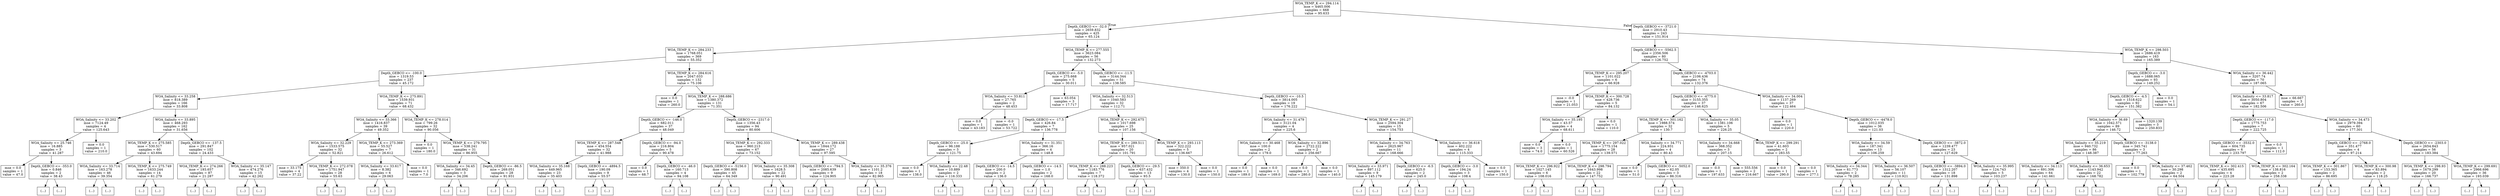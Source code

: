 digraph Tree {
node [shape=box] ;
0 [label="WOA_TEMP_K <= 294.114\nmse = 4465.006\nsamples = 668\nvalue = 95.633"] ;
1 [label="Depth_GEBCO <= -32.0\nmse = 2659.832\nsamples = 425\nvalue = 65.124"] ;
0 -> 1 [labeldistance=2.5, labelangle=45, headlabel="True"] ;
2 [label="WOA_TEMP_K <= 284.233\nmse = 1768.051\nsamples = 369\nvalue = 55.352"] ;
1 -> 2 ;
3 [label="Depth_GEBCO <= -100.0\nmse = 1319.53\nsamples = 237\nvalue = 45.172"] ;
2 -> 3 ;
4 [label="WOA_Salinity <= 33.258\nmse = 818.389\nsamples = 166\nvalue = 33.808"] ;
3 -> 4 ;
5 [label="WOA_Salinity <= 33.202\nmse = 7124.49\nsamples = 4\nvalue = 125.643"] ;
4 -> 5 ;
6 [label="WOA_Salinity <= 25.746\nmse = 16.885\nsamples = 3\nvalue = 41.287"] ;
5 -> 6 ;
7 [label="mse = 0.0\nsamples = 1\nvalue = 47.0"] ;
6 -> 7 ;
8 [label="Depth_GEBCO <= -353.0\nmse = 0.846\nsamples = 2\nvalue = 38.43"] ;
6 -> 8 ;
9 [label="(...)"] ;
8 -> 9 ;
10 [label="(...)"] ;
8 -> 10 ;
11 [label="mse = 0.0\nsamples = 1\nvalue = 210.0"] ;
5 -> 11 ;
12 [label="WOA_Salinity <= 33.895\nmse = 468.293\nsamples = 162\nvalue = 31.656"] ;
4 -> 12 ;
13 [label="WOA_TEMP_K <= 275.585\nmse = 530.517\nsamples = 60\nvalue = 43.694"] ;
12 -> 13 ;
14 [label="WOA_Salinity <= 33.714\nmse = 163.278\nsamples = 46\nvalue = 39.354"] ;
13 -> 14 ;
15 [label="(...)"] ;
14 -> 15 ;
54 [label="(...)"] ;
14 -> 54 ;
99 [label="WOA_TEMP_K <= 275.749\nmse = 1633.244\nsamples = 14\nvalue = 61.279"] ;
13 -> 99 ;
100 [label="(...)"] ;
99 -> 100 ;
101 [label="(...)"] ;
99 -> 101 ;
126 [label="Depth_GEBCO <= -137.5\nmse = 291.847\nsamples = 102\nvalue = 24.433"] ;
12 -> 126 ;
127 [label="WOA_TEMP_K <= 274.266\nmse = 193.657\nsamples = 87\nvalue = 21.287"] ;
126 -> 127 ;
128 [label="(...)"] ;
127 -> 128 ;
141 [label="(...)"] ;
127 -> 141 ;
242 [label="WOA_Salinity <= 35.147\nmse = 474.276\nsamples = 15\nvalue = 42.262"] ;
126 -> 242 ;
243 [label="(...)"] ;
242 -> 243 ;
252 [label="(...)"] ;
242 -> 252 ;
267 [label="WOA_TEMP_K <= 275.891\nmse = 1539.931\nsamples = 71\nvalue = 68.432"] ;
3 -> 267 ;
268 [label="WOA_Salinity <= 33.366\nmse = 1416.837\nsamples = 39\nvalue = 49.352"] ;
267 -> 268 ;
269 [label="WOA_Salinity <= 32.229\nmse = 1533.575\nsamples = 32\nvalue = 52.821"] ;
268 -> 269 ;
270 [label="mse = 33.175\nsamples = 4\nvalue = 37.22"] ;
269 -> 270 ;
271 [label="WOA_TEMP_K <= 272.078\nmse = 1751.947\nsamples = 28\nvalue = 55.63"] ;
269 -> 271 ;
272 [label="(...)"] ;
271 -> 272 ;
277 [label="(...)"] ;
271 -> 277 ;
284 [label="WOA_TEMP_K <= 273.369\nmse = 55.527\nsamples = 7\nvalue = 26.612"] ;
268 -> 284 ;
285 [label="WOA_Salinity <= 33.617\nmse = 8.382\nsamples = 6\nvalue = 29.063"] ;
284 -> 285 ;
286 [label="(...)"] ;
285 -> 286 ;
289 [label="(...)"] ;
285 -> 289 ;
292 [label="mse = 0.0\nsamples = 1\nvalue = 7.0"] ;
284 -> 292 ;
293 [label="WOA_TEMP_K <= 278.014\nmse = 799.26\nsamples = 32\nvalue = 90.056"] ;
267 -> 293 ;
294 [label="mse = 0.0\nsamples = 1\nvalue = 180.0"] ;
293 -> 294 ;
295 [label="WOA_TEMP_K <= 279.795\nmse = 538.241\nsamples = 31\nvalue = 86.955"] ;
293 -> 295 ;
296 [label="WOA_Salinity <= 34.45\nmse = 346.692\nsamples = 3\nvalue = 34.206"] ;
295 -> 296 ;
297 [label="(...)"] ;
296 -> 297 ;
300 [label="(...)"] ;
296 -> 300 ;
301 [label="Depth_GEBCO <= -86.5\nmse = 269.051\nsamples = 28\nvalue = 91.931"] ;
295 -> 301 ;
302 [label="(...)"] ;
301 -> 302 ;
309 [label="(...)"] ;
301 -> 309 ;
332 [label="WOA_TEMP_K <= 284.616\nmse = 2047.033\nsamples = 132\nvalue = 75.106"] ;
2 -> 332 ;
333 [label="mse = 0.0\nsamples = 1\nvalue = 260.0"] ;
332 -> 333 ;
334 [label="WOA_TEMP_K <= 288.686\nmse = 1380.372\nsamples = 131\nvalue = 71.351"] ;
332 -> 334 ;
335 [label="Depth_GEBCO <= -146.0\nmse = 682.011\nsamples = 37\nvalue = 48.049"] ;
334 -> 335 ;
336 [label="WOA_TEMP_K <= 287.548\nmse = 454.554\nsamples = 32\nvalue = 41.988"] ;
335 -> 336 ;
337 [label="WOA_Salinity <= 35.168\nmse = 449.965\nsamples = 23\nvalue = 35.403"] ;
336 -> 337 ;
338 [label="(...)"] ;
337 -> 338 ;
357 [label="(...)"] ;
337 -> 357 ;
376 [label="Depth_GEBCO <= -4894.5\nmse = 190.09\nsamples = 9\nvalue = 55.57"] ;
336 -> 376 ;
377 [label="(...)"] ;
376 -> 377 ;
382 [label="(...)"] ;
376 -> 382 ;
393 [label="Depth_GEBCO <= -94.0\nmse = 216.804\nsamples = 5\nvalue = 90.478"] ;
335 -> 393 ;
394 [label="mse = 0.0\nsamples = 1\nvalue = 68.7"] ;
393 -> 394 ;
395 [label="Depth_GEBCO <= -46.0\nmse = 160.713\nsamples = 4\nvalue = 94.108"] ;
393 -> 395 ;
396 [label="(...)"] ;
395 -> 396 ;
397 [label="(...)"] ;
395 -> 397 ;
402 [label="Depth_GEBCO <= -2317.0\nmse = 1356.43\nsamples = 94\nvalue = 80.606"] ;
334 -> 402 ;
403 [label="WOA_TEMP_K <= 292.333\nmse = 960.213\nsamples = 67\nvalue = 73.152"] ;
402 -> 403 ;
404 [label="Depth_GEBCO <= -5156.0\nmse = 390.808\nsamples = 45\nvalue = 64.349"] ;
403 -> 404 ;
405 [label="(...)"] ;
404 -> 405 ;
410 [label="(...)"] ;
404 -> 410 ;
481 [label="WOA_Salinity <= 35.308\nmse = 1628.5\nsamples = 22\nvalue = 90.491"] ;
403 -> 481 ;
482 [label="(...)"] ;
481 -> 482 ;
483 [label="(...)"] ;
481 -> 483 ;
520 [label="WOA_TEMP_K <= 289.438\nmse = 1844.172\nsamples = 27\nvalue = 97.595"] ;
402 -> 520 ;
521 [label="Depth_GEBCO <= -794.5\nmse = 2085.639\nsamples = 9\nvalue = 124.905"] ;
520 -> 521 ;
522 [label="(...)"] ;
521 -> 522 ;
523 [label="(...)"] ;
521 -> 523 ;
536 [label="WOA_Salinity <= 35.376\nmse = 1101.2\nsamples = 18\nvalue = 82.965"] ;
520 -> 536 ;
537 [label="(...)"] ;
536 -> 537 ;
560 [label="(...)"] ;
536 -> 560 ;
563 [label="WOA_TEMP_K <= 277.555\nmse = 3623.084\nsamples = 56\nvalue = 132.273"] ;
1 -> 563 ;
564 [label="Depth_GEBCO <= -5.0\nmse = 275.668\nsamples = 5\nvalue = 30.011"] ;
563 -> 564 ;
565 [label="WOA_Salinity <= 33.811\nmse = 27.765\nsamples = 2\nvalue = 48.453"] ;
564 -> 565 ;
566 [label="mse = 0.0\nsamples = 1\nvalue = 43.183"] ;
565 -> 566 ;
567 [label="mse = -0.0\nsamples = 1\nvalue = 53.722"] ;
565 -> 567 ;
568 [label="mse = 63.054\nsamples = 3\nvalue = 17.717"] ;
564 -> 568 ;
569 [label="Depth_GEBCO <= -11.5\nmse = 3144.344\nsamples = 51\nvalue = 138.585"] ;
563 -> 569 ;
570 [label="WOA_Salinity <= 32.513\nmse = 1040.583\nsamples = 32\nvalue = 112.71"] ;
569 -> 570 ;
571 [label="Depth_GEBCO <= -17.5\nmse = 426.84\nsamples = 7\nvalue = 136.778"] ;
570 -> 571 ;
572 [label="Depth_GEBCO <= -25.0\nmse = 96.188\nsamples = 3\nvalue = 121.75"] ;
571 -> 572 ;
573 [label="mse = 0.0\nsamples = 1\nvalue = 138.0"] ;
572 -> 573 ;
574 [label="WOA_Salinity <= 22.48\nmse = 10.889\nsamples = 2\nvalue = 116.333"] ;
572 -> 574 ;
575 [label="(...)"] ;
574 -> 575 ;
576 [label="(...)"] ;
574 -> 576 ;
577 [label="WOA_Salinity <= 31.351\nmse = 366.16\nsamples = 4\nvalue = 148.8"] ;
571 -> 577 ;
578 [label="Depth_GEBCO <= -14.5\nmse = 200.0\nsamples = 2\nvalue = 136.0"] ;
577 -> 578 ;
579 [label="(...)"] ;
578 -> 579 ;
580 [label="(...)"] ;
578 -> 580 ;
581 [label="Depth_GEBCO <= -14.5\nmse = 1.0\nsamples = 2\nvalue = 168.0"] ;
577 -> 581 ;
582 [label="(...)"] ;
581 -> 582 ;
583 [label="(...)"] ;
581 -> 583 ;
584 [label="WOA_TEMP_K <= 292.675\nmse = 1017.698\nsamples = 25\nvalue = 107.156"] ;
570 -> 584 ;
585 [label="WOA_TEMP_K <= 289.511\nmse = 957.021\nsamples = 20\nvalue = 101.791"] ;
584 -> 585 ;
586 [label="WOA_TEMP_K <= 288.223\nmse = 1183.776\nsamples = 7\nvalue = 118.372"] ;
585 -> 586 ;
587 [label="(...)"] ;
586 -> 587 ;
594 [label="(...)"] ;
586 -> 594 ;
599 [label="Depth_GEBCO <= -29.5\nmse = 637.432\nsamples = 13\nvalue = 93.5"] ;
585 -> 599 ;
600 [label="(...)"] ;
599 -> 600 ;
601 [label="(...)"] ;
599 -> 601 ;
618 [label="WOA_TEMP_K <= 293.113\nmse = 322.222\nsamples = 5\nvalue = 136.667"] ;
584 -> 618 ;
619 [label="mse = 350.0\nsamples = 4\nvalue = 130.0"] ;
618 -> 619 ;
620 [label="mse = 0.0\nsamples = 1\nvalue = 150.0"] ;
618 -> 620 ;
621 [label="Depth_GEBCO <= -10.5\nmse = 3814.005\nsamples = 19\nvalue = 176.222"] ;
569 -> 621 ;
622 [label="WOA_Salinity <= 31.479\nmse = 3121.04\nsamples = 4\nvalue = 225.6"] ;
621 -> 622 ;
623 [label="WOA_Salinity <= 30.468\nmse = 100.0\nsamples = 2\nvalue = 179.0"] ;
622 -> 623 ;
624 [label="mse = 0.0\nsamples = 1\nvalue = 189.0"] ;
623 -> 624 ;
625 [label="mse = 0.0\nsamples = 1\nvalue = 169.0"] ;
623 -> 625 ;
626 [label="WOA_Salinity <= 32.896\nmse = 2722.222\nsamples = 2\nvalue = 256.667"] ;
622 -> 626 ;
627 [label="mse = 0.0\nsamples = 1\nvalue = 280.0"] ;
626 -> 627 ;
628 [label="mse = 0.0\nsamples = 1\nvalue = 140.0"] ;
626 -> 628 ;
629 [label="WOA_TEMP_K <= 291.27\nmse = 2594.304\nsamples = 15\nvalue = 154.753"] ;
621 -> 629 ;
630 [label="WOA_Salinity <= 34.763\nmse = 2625.967\nsamples = 11\nvalue = 168.666"] ;
629 -> 630 ;
631 [label="WOA_Salinity <= 33.971\nmse = 897.112\nsamples = 9\nvalue = 145.179"] ;
630 -> 631 ;
632 [label="(...)"] ;
631 -> 632 ;
643 [label="(...)"] ;
631 -> 643 ;
646 [label="Depth_GEBCO <= -6.5\nmse = 625.0\nsamples = 2\nvalue = 245.0"] ;
630 -> 646 ;
647 [label="(...)"] ;
646 -> 647 ;
648 [label="(...)"] ;
646 -> 648 ;
649 [label="WOA_Salinity <= 36.618\nmse = 402.222\nsamples = 4\nvalue = 115.333"] ;
629 -> 649 ;
650 [label="Depth_GEBCO <= -3.0\nmse = 194.24\nsamples = 3\nvalue = 108.4"] ;
649 -> 650 ;
651 [label="(...)"] ;
650 -> 651 ;
654 [label="(...)"] ;
650 -> 654 ;
655 [label="mse = 0.0\nsamples = 1\nvalue = 150.0"] ;
649 -> 655 ;
656 [label="Depth_GEBCO <= -3721.0\nmse = 2910.43\nsamples = 243\nvalue = 151.914"] ;
0 -> 656 [labeldistance=2.5, labelangle=-45, headlabel="False"] ;
657 [label="Depth_GEBCO <= -5562.5\nmse = 2356.506\nsamples = 80\nvalue = 126.752"] ;
656 -> 657 ;
658 [label="WOA_TEMP_K <= 295.207\nmse = 1101.022\nsamples = 6\nvalue = 66.928"] ;
657 -> 658 ;
659 [label="mse = -0.0\nsamples = 1\nvalue = 21.053"] ;
658 -> 659 ;
660 [label="WOA_TEMP_K <= 300.728\nmse = 428.736\nsamples = 5\nvalue = 84.132"] ;
658 -> 660 ;
661 [label="WOA_Salinity <= 35.195\nmse = 43.57\nsamples = 4\nvalue = 68.611"] ;
660 -> 661 ;
662 [label="mse = 0.0\nsamples = 3\nvalue = 74.0"] ;
661 -> 662 ;
663 [label="mse = 0.0\nsamples = 1\nvalue = 60.526"] ;
661 -> 663 ;
664 [label="mse = 0.0\nsamples = 1\nvalue = 110.0"] ;
660 -> 664 ;
665 [label="Depth_GEBCO <= -4703.0\nmse = 2106.436\nsamples = 74\nvalue = 132.376"] ;
657 -> 665 ;
666 [label="Depth_GEBCO <= -4775.0\nmse = 3155.355\nsamples = 37\nvalue = 146.625"] ;
665 -> 666 ;
667 [label="WOA_TEMP_K <= 301.162\nmse = 1988.574\nsamples = 32\nvalue = 130.7"] ;
666 -> 667 ;
668 [label="WOA_TEMP_K <= 297.022\nmse = 1775.154\nsamples = 28\nvalue = 139.571"] ;
667 -> 668 ;
669 [label="WOA_TEMP_K <= 296.922\nmse = 1027.145\nsamples = 6\nvalue = 108.016"] ;
668 -> 669 ;
670 [label="(...)"] ;
669 -> 670 ;
677 [label="(...)"] ;
669 -> 677 ;
680 [label="WOA_TEMP_K <= 298.794\nmse = 1643.998\nsamples = 22\nvalue = 147.752"] ;
668 -> 680 ;
681 [label="(...)"] ;
680 -> 681 ;
700 [label="(...)"] ;
680 -> 700 ;
723 [label="WOA_Salinity <= 34.771\nmse = 224.931\nsamples = 4\nvalue = 80.43"] ;
667 -> 723 ;
724 [label="mse = 0.0\nsamples = 1\nvalue = 51.0"] ;
723 -> 724 ;
725 [label="Depth_GEBCO <= -5052.0\nmse = 62.05\nsamples = 3\nvalue = 86.316"] ;
723 -> 725 ;
726 [label="(...)"] ;
725 -> 726 ;
727 [label="(...)"] ;
725 -> 727 ;
730 [label="WOA_Salinity <= 35.05\nmse = 1381.106\nsamples = 5\nvalue = 226.25"] ;
666 -> 730 ;
731 [label="WOA_Salinity <= 34.668\nmse = 368.352\nsamples = 3\nvalue = 207.15"] ;
730 -> 731 ;
732 [label="mse = -0.0\nsamples = 1\nvalue = 197.633"] ;
731 -> 732 ;
733 [label="mse = 555.556\nsamples = 2\nvalue = 216.667"] ;
731 -> 733 ;
734 [label="WOA_TEMP_K <= 299.291\nmse = 41.603\nsamples = 2\nvalue = 283.55"] ;
730 -> 734 ;
735 [label="mse = 0.0\nsamples = 1\nvalue = 290.0"] ;
734 -> 735 ;
736 [label="mse = 0.0\nsamples = 1\nvalue = 277.1"] ;
734 -> 736 ;
737 [label="WOA_Salinity <= 34.004\nmse = 1137.269\nsamples = 37\nvalue = 122.464"] ;
665 -> 737 ;
738 [label="mse = 0.0\nsamples = 1\nvalue = 220.0"] ;
737 -> 738 ;
739 [label="Depth_GEBCO <= -4478.0\nmse = 1012.035\nsamples = 36\nvalue = 121.03"] ;
737 -> 739 ;
740 [label="WOA_Salinity <= 34.59\nmse = 187.341\nsamples = 13\nvalue = 106.259"] ;
739 -> 740 ;
741 [label="WOA_Salinity <= 34.344\nmse = 61.773\nsamples = 2\nvalue = 78.285"] ;
740 -> 741 ;
742 [label="(...)"] ;
741 -> 742 ;
743 [label="(...)"] ;
741 -> 743 ;
744 [label="WOA_Salinity <= 36.507\nmse = 56.107\nsamples = 11\nvalue = 110.921"] ;
740 -> 744 ;
745 [label="(...)"] ;
744 -> 745 ;
754 [label="(...)"] ;
744 -> 754 ;
761 [label="Depth_GEBCO <= -3872.0\nmse = 1239.477\nsamples = 23\nvalue = 127.629"] ;
739 -> 761 ;
762 [label="Depth_GEBCO <= -3894.0\nmse = 1312.207\nsamples = 18\nvalue = 131.898"] ;
761 -> 762 ;
763 [label="(...)"] ;
762 -> 763 ;
796 [label="(...)"] ;
762 -> 796 ;
797 [label="WOA_Salinity <= 35.995\nmse = 124.743\nsamples = 5\nvalue = 103.237"] ;
761 -> 797 ;
798 [label="(...)"] ;
797 -> 798 ;
801 [label="(...)"] ;
797 -> 801 ;
806 [label="WOA_TEMP_K <= 298.503\nmse = 2686.419\nsamples = 163\nvalue = 165.389"] ;
656 -> 806 ;
807 [label="Depth_GEBCO <= -3.0\nmse = 1688.065\nsamples = 93\nvalue = 149.252"] ;
806 -> 807 ;
808 [label="Depth_GEBCO <= -4.5\nmse = 1518.622\nsamples = 92\nvalue = 151.382"] ;
807 -> 808 ;
809 [label="WOA_Salinity <= 36.69\nmse = 1042.571\nsamples = 89\nvalue = 146.72"] ;
808 -> 809 ;
810 [label="WOA_Salinity <= 35.219\nmse = 940.732\nsamples = 86\nvalue = 148.387"] ;
809 -> 810 ;
811 [label="WOA_Salinity <= 34.113\nmse = 691.306\nsamples = 64\nvalue = 141.661"] ;
810 -> 811 ;
812 [label="(...)"] ;
811 -> 812 ;
883 [label="(...)"] ;
811 -> 883 ;
896 [label="WOA_Salinity <= 36.653\nmse = 1143.942\nsamples = 22\nvalue = 168.782"] ;
810 -> 896 ;
897 [label="(...)"] ;
896 -> 897 ;
924 [label="(...)"] ;
896 -> 924 ;
925 [label="Depth_GEBCO <= -3138.0\nmse = 345.741\nsamples = 3\nvalue = 77.263"] ;
809 -> 925 ;
926 [label="mse = 0.0\nsamples = 1\nvalue = 102.779"] ;
925 -> 926 ;
927 [label="WOA_Salinity <= 37.462\nmse = 30.298\nsamples = 2\nvalue = 64.504"] ;
925 -> 927 ;
928 [label="(...)"] ;
927 -> 928 ;
929 [label="(...)"] ;
927 -> 929 ;
930 [label="mse = 1320.139\nsamples = 3\nvalue = 250.833"] ;
808 -> 930 ;
931 [label="mse = 0.0\nsamples = 1\nvalue = 54.1"] ;
807 -> 931 ;
932 [label="WOA_Salinity <= 36.442\nmse = 3207.74\nsamples = 70\nvalue = 187.065"] ;
806 -> 932 ;
933 [label="WOA_Salinity <= 33.817\nmse = 3050.804\nsamples = 67\nvalue = 182.506"] ;
932 -> 933 ;
934 [label="Depth_GEBCO <= -117.0\nmse = 1775.753\nsamples = 7\nvalue = 222.725"] ;
933 -> 934 ;
935 [label="Depth_GEBCO <= -3532.0\nmse = 604.735\nsamples = 6\nvalue = 233.797"] ;
934 -> 935 ;
936 [label="WOA_TEMP_K <= 302.415\nmse = 435.695\nsamples = 4\nvalue = 223.28"] ;
935 -> 936 ;
937 [label="(...)"] ;
936 -> 937 ;
940 [label="(...)"] ;
936 -> 940 ;
941 [label="WOA_TEMP_K <= 302.164\nmse = 138.816\nsamples = 2\nvalue = 258.338"] ;
935 -> 941 ;
942 [label="(...)"] ;
941 -> 942 ;
943 [label="(...)"] ;
941 -> 943 ;
944 [label="mse = 0.0\nsamples = 1\nvalue = 112.0"] ;
934 -> 944 ;
945 [label="WOA_Salinity <= 34.473\nmse = 2979.394\nsamples = 60\nvalue = 177.301"] ;
933 -> 945 ;
946 [label="Depth_GEBCO <= -2768.0\nmse = 351.477\nsamples = 4\nvalue = 97.214"] ;
945 -> 946 ;
947 [label="WOA_TEMP_K <= 301.867\nmse = 153.365\nsamples = 2\nvalue = 86.695"] ;
946 -> 947 ;
948 [label="(...)"] ;
947 -> 948 ;
949 [label="(...)"] ;
947 -> 949 ;
950 [label="WOA_TEMP_K <= 300.98\nmse = 83.894\nsamples = 2\nvalue = 118.25"] ;
946 -> 950 ;
951 [label="(...)"] ;
950 -> 951 ;
952 [label="(...)"] ;
950 -> 952 ;
953 [label="Depth_GEBCO <= -2303.0\nmse = 2654.843\nsamples = 56\nvalue = 183.384"] ;
945 -> 953 ;
954 [label="WOA_TEMP_K <= 298.93\nmse = 1679.299\nsamples = 20\nvalue = 166.737"] ;
953 -> 954 ;
955 [label="(...)"] ;
954 -> 955 ;
966 [label="(...)"] ;
954 -> 966 ;
987 [label="WOA_TEMP_K <= 299.691\nmse = 2966.696\nsamples = 36\nvalue = 193.039"] ;
953 -> 987 ;
988 [label="(...)"] ;
987 -> 988 ;
1009 [label="(...)"] ;
987 -> 1009 ;
1022 [label="mse = 66.667\nsamples = 3\nvalue = 260.0"] ;
932 -> 1022 ;
}